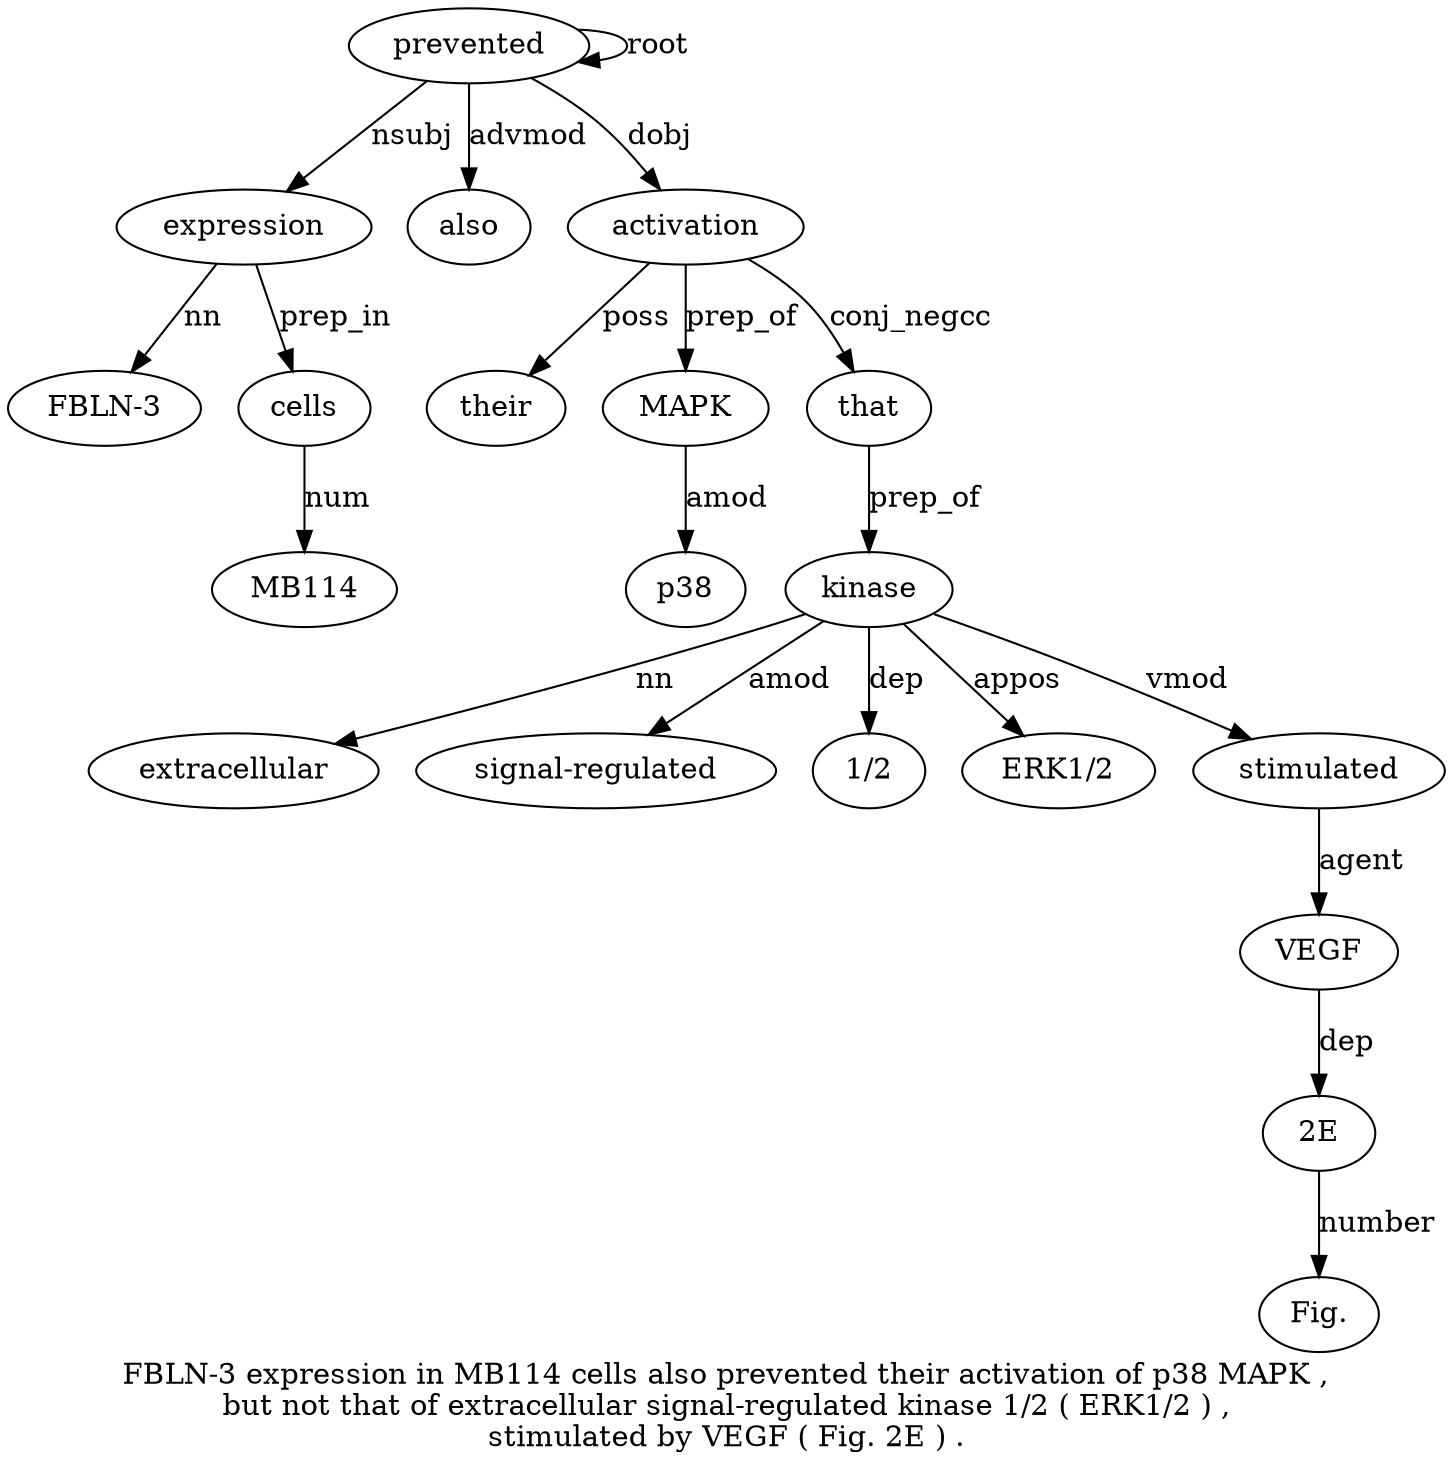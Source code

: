 digraph "FBLN-3 expression in MB114 cells also prevented their activation of p38 MAPK ,  but not that of extracellular signal-regulated kinase 1/2 ( ERK1/2 ) ,  stimulated by VEGF ( Fig. 2E ) ." {
label="FBLN-3 expression in MB114 cells also prevented their activation of p38 MAPK ,
but not that of extracellular signal-regulated kinase 1/2 ( ERK1/2 ) ,
stimulated by VEGF ( Fig. 2E ) .";
expression2 [style=filled, fillcolor=white, label=expression];
"FBLN-31" [style=filled, fillcolor=white, label="FBLN-3"];
expression2 -> "FBLN-31"  [label=nn];
prevented7 [style=filled, fillcolor=white, label=prevented];
prevented7 -> expression2  [label=nsubj];
cells5 [style=filled, fillcolor=white, label=cells];
MB114 [style=filled, fillcolor=white, label=MB114];
cells5 -> MB114  [label=num];
expression2 -> cells5  [label=prep_in];
also6 [style=filled, fillcolor=white, label=also];
prevented7 -> also6  [label=advmod];
prevented7 -> prevented7  [label=root];
activation9 [style=filled, fillcolor=white, label=activation];
their8 [style=filled, fillcolor=white, label=their];
activation9 -> their8  [label=poss];
prevented7 -> activation9  [label=dobj];
MAPK12 [style=filled, fillcolor=white, label=MAPK];
p3811 [style=filled, fillcolor=white, label=p38];
MAPK12 -> p3811  [label=amod];
activation9 -> MAPK12  [label=prep_of];
that16 [style=filled, fillcolor=white, label=that];
activation9 -> that16  [label=conj_negcc];
kinase20 [style=filled, fillcolor=white, label=kinase];
extracellular18 [style=filled, fillcolor=white, label=extracellular];
kinase20 -> extracellular18  [label=nn];
"signal-regulated19" [style=filled, fillcolor=white, label="signal-regulated"];
kinase20 -> "signal-regulated19"  [label=amod];
that16 -> kinase20  [label=prep_of];
"1/2" [style=filled, fillcolor=white, label="1/2"];
kinase20 -> "1/2"  [label=dep];
"ERK1/223" [style=filled, fillcolor=white, label="ERK1/2"];
kinase20 -> "ERK1/223"  [label=appos];
stimulated26 [style=filled, fillcolor=white, label=stimulated];
kinase20 -> stimulated26  [label=vmod];
VEGF28 [style=filled, fillcolor=white, label=VEGF];
stimulated26 -> VEGF28  [label=agent];
"2E31" [style=filled, fillcolor=white, label="2E"];
"Fig.30" [style=filled, fillcolor=white, label="Fig."];
"2E31" -> "Fig.30"  [label=number];
VEGF28 -> "2E31"  [label=dep];
}
